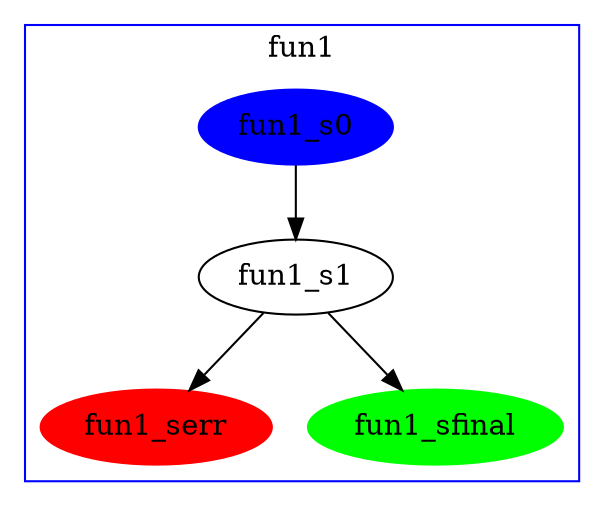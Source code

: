 digraph small_debug_example { 
 subgraph cluster_fun1 { 
 color=blue; label="fun1";  fun1_s0 [style=filled,color=blue];
  fun1_serr [style=filled,color=red];
 fun1_sfinal[style=filled,color=green];
 fun1_s0->fun1_s1;
fun1_s1->fun1_sfinal;
fun1_s1->fun1_serr;
 } }
 